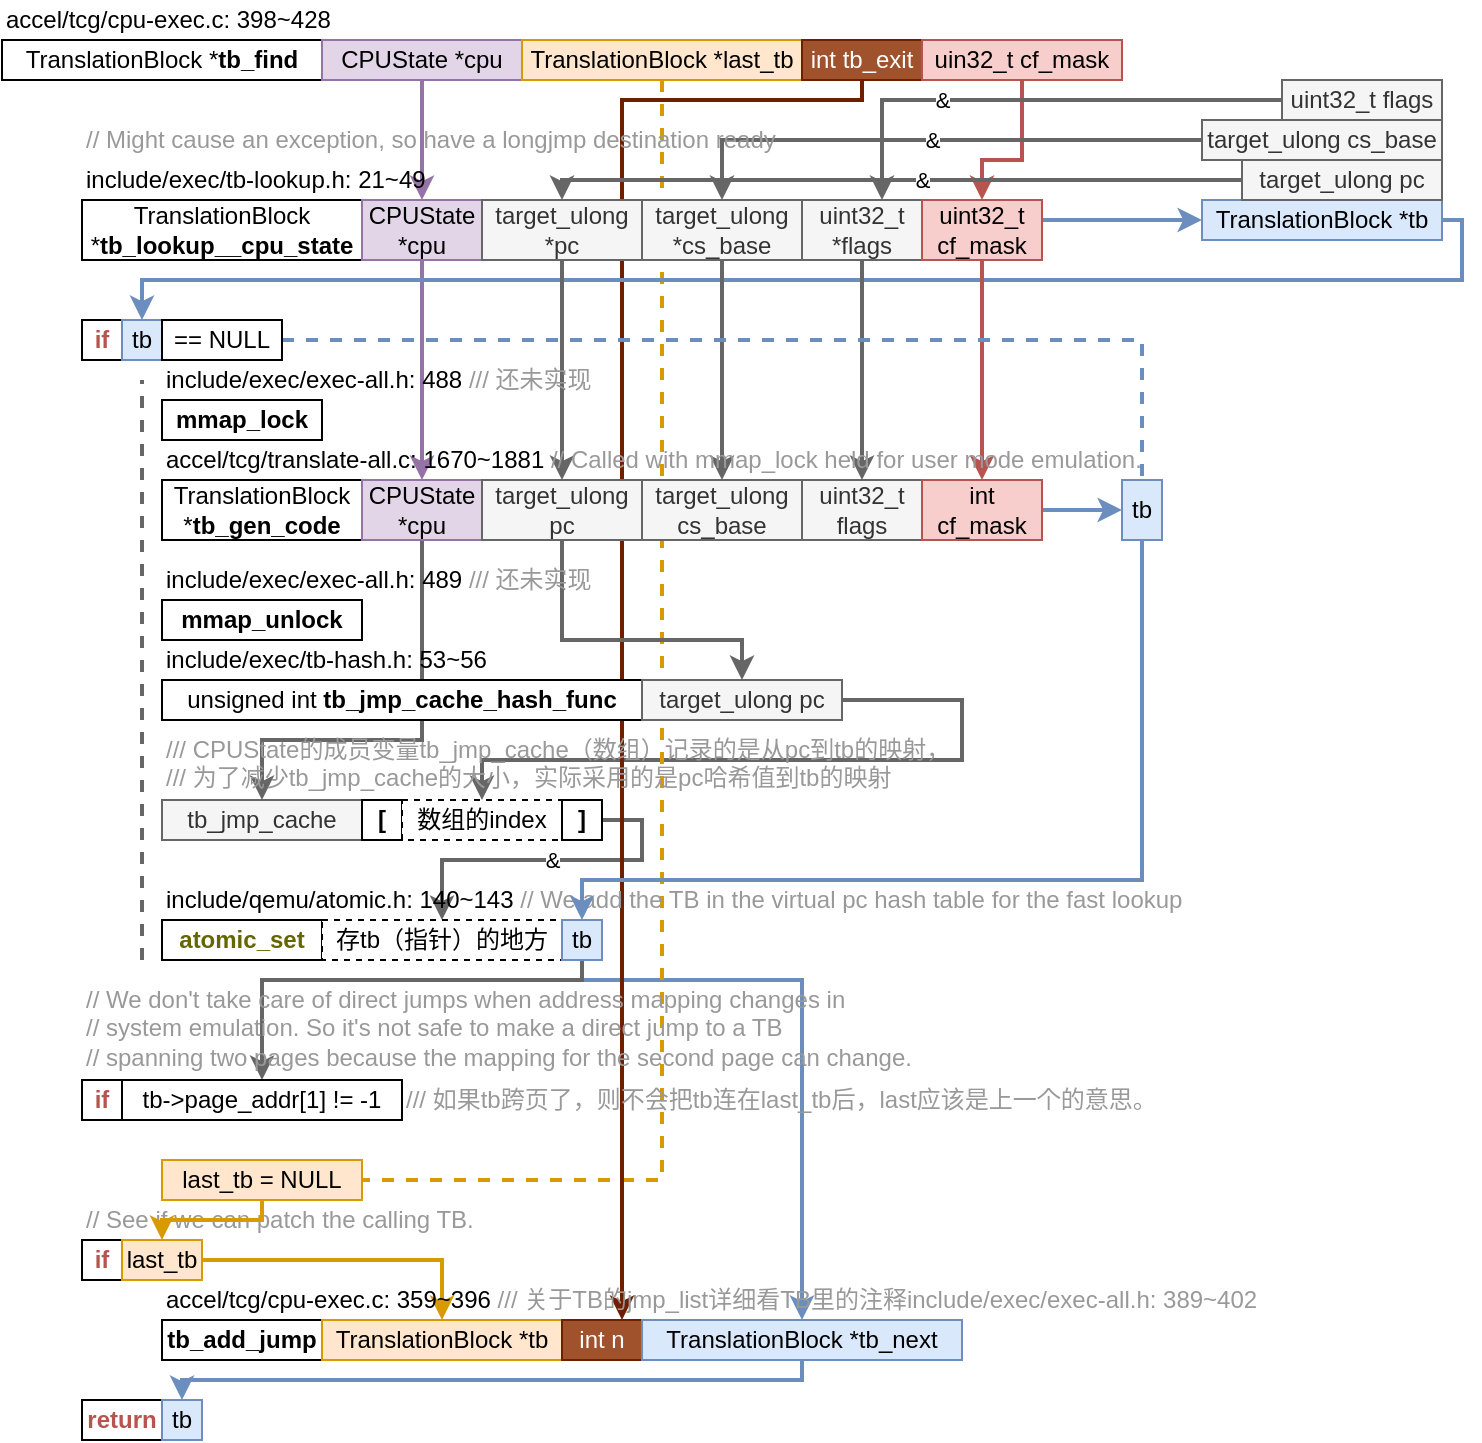 <mxfile version="11.3.0" type="device" pages="1"><diagram id="RA98unmi58AZsEXI8GYc" name="Page-1"><mxGraphModel dx="576" dy="355" grid="1" gridSize="10" guides="1" tooltips="1" connect="1" arrows="1" fold="1" page="1" pageScale="1" pageWidth="827" pageHeight="1169" math="0" shadow="0"><root><mxCell id="0"/><mxCell id="1" parent="0"/><mxCell id="c6F9twSt44HNkKoZDa-c-90" style="edgeStyle=orthogonalEdgeStyle;rounded=0;orthogonalLoop=1;jettySize=auto;html=1;endArrow=classic;endFill=1;strokeWidth=2;fillColor=#dae8fc;strokeColor=#6c8ebf;" edge="1" parent="1" source="c6F9twSt44HNkKoZDa-c-51" target="c6F9twSt44HNkKoZDa-c-86"><mxGeometry relative="1" as="geometry"><Array as="points"><mxPoint x="370" y="550"/><mxPoint x="480" y="550"/></Array></mxGeometry></mxCell><mxCell id="c6F9twSt44HNkKoZDa-c-66" value="&amp;amp;" style="edgeStyle=orthogonalEdgeStyle;rounded=0;orthogonalLoop=1;jettySize=auto;html=1;endArrow=classic;endFill=1;strokeWidth=2;fillColor=#f5f5f5;strokeColor=#666666;" edge="1" parent="1" source="c6F9twSt44HNkKoZDa-c-64" target="c6F9twSt44HNkKoZDa-c-50"><mxGeometry relative="1" as="geometry"><Array as="points"><mxPoint x="400" y="470"/><mxPoint x="400" y="490"/><mxPoint x="300" y="490"/></Array></mxGeometry></mxCell><mxCell id="c6F9twSt44HNkKoZDa-c-65" style="edgeStyle=orthogonalEdgeStyle;rounded=0;orthogonalLoop=1;jettySize=auto;html=1;endArrow=classic;endFill=1;strokeWidth=2;fillColor=#f5f5f5;strokeColor=#666666;" edge="1" parent="1" source="c6F9twSt44HNkKoZDa-c-59" target="c6F9twSt44HNkKoZDa-c-63"><mxGeometry relative="1" as="geometry"><Array as="points"><mxPoint x="560" y="410"/><mxPoint x="560" y="440"/><mxPoint x="320" y="440"/></Array></mxGeometry></mxCell><mxCell id="c6F9twSt44HNkKoZDa-c-41" style="edgeStyle=orthogonalEdgeStyle;rounded=0;orthogonalLoop=1;jettySize=auto;html=1;strokeWidth=2;fillColor=#e1d5e7;strokeColor=#9673a6;" edge="1" parent="1" source="c6F9twSt44HNkKoZDa-c-9" target="c6F9twSt44HNkKoZDa-c-35"><mxGeometry relative="1" as="geometry"/></mxCell><mxCell id="c6F9twSt44HNkKoZDa-c-1" value="TranslationBlock *&lt;b&gt;tb_find&lt;/b&gt;" style="rounded=0;whiteSpace=wrap;html=1;" vertex="1" parent="1"><mxGeometry x="80" y="80" width="160" height="20" as="geometry"/></mxCell><mxCell id="c6F9twSt44HNkKoZDa-c-19" style="edgeStyle=orthogonalEdgeStyle;rounded=0;orthogonalLoop=1;jettySize=auto;html=1;strokeWidth=2;fillColor=#e1d5e7;strokeColor=#9673a6;" edge="1" parent="1" source="c6F9twSt44HNkKoZDa-c-2" target="c6F9twSt44HNkKoZDa-c-9"><mxGeometry relative="1" as="geometry"><Array as="points"><mxPoint x="290" y="170"/><mxPoint x="290" y="170"/></Array></mxGeometry></mxCell><mxCell id="c6F9twSt44HNkKoZDa-c-2" value="CPUState *cpu" style="rounded=0;whiteSpace=wrap;html=1;fillColor=#e1d5e7;strokeColor=#9673a6;" vertex="1" parent="1"><mxGeometry x="240" y="80" width="100" height="20" as="geometry"/></mxCell><mxCell id="c6F9twSt44HNkKoZDa-c-79" style="edgeStyle=orthogonalEdgeStyle;rounded=0;orthogonalLoop=1;jettySize=auto;html=1;endArrow=none;endFill=0;strokeWidth=2;fillColor=#ffe6cc;strokeColor=#d79b00;dashed=1;" edge="1" parent="1" source="c6F9twSt44HNkKoZDa-c-3" target="c6F9twSt44HNkKoZDa-c-80"><mxGeometry relative="1" as="geometry"><mxPoint x="410" y="641.026" as="targetPoint"/><Array as="points"><mxPoint x="410" y="650"/></Array></mxGeometry></mxCell><mxCell id="c6F9twSt44HNkKoZDa-c-3" value="TranslationBlock *last_tb" style="rounded=0;whiteSpace=wrap;html=1;fillColor=#ffe6cc;strokeColor=#d79b00;" vertex="1" parent="1"><mxGeometry x="340" y="80" width="140" height="20" as="geometry"/></mxCell><mxCell id="c6F9twSt44HNkKoZDa-c-89" style="edgeStyle=orthogonalEdgeStyle;rounded=0;orthogonalLoop=1;jettySize=auto;html=1;endArrow=classic;endFill=1;strokeWidth=2;fillColor=#a0522d;strokeColor=#6D1F00;" edge="1" parent="1" source="c6F9twSt44HNkKoZDa-c-4" target="c6F9twSt44HNkKoZDa-c-85"><mxGeometry relative="1" as="geometry"><Array as="points"><mxPoint x="510" y="110"/><mxPoint x="390" y="110"/></Array></mxGeometry></mxCell><mxCell id="c6F9twSt44HNkKoZDa-c-4" value="int tb_exit" style="rounded=0;whiteSpace=wrap;html=1;fillColor=#a0522d;strokeColor=#6D1F00;fontColor=#ffffff;" vertex="1" parent="1"><mxGeometry x="480" y="80" width="60" height="20" as="geometry"/></mxCell><mxCell id="c6F9twSt44HNkKoZDa-c-22" style="edgeStyle=orthogonalEdgeStyle;rounded=0;orthogonalLoop=1;jettySize=auto;html=1;strokeWidth=2;fillColor=#f8cecc;strokeColor=#b85450;" edge="1" parent="1" source="c6F9twSt44HNkKoZDa-c-5" target="c6F9twSt44HNkKoZDa-c-13"><mxGeometry relative="1" as="geometry"><Array as="points"><mxPoint x="590" y="140"/><mxPoint x="570" y="140"/></Array></mxGeometry></mxCell><mxCell id="c6F9twSt44HNkKoZDa-c-5" value="uin32_t cf_mask" style="rounded=0;whiteSpace=wrap;html=1;fillColor=#f8cecc;strokeColor=#b85450;" vertex="1" parent="1"><mxGeometry x="540" y="80" width="100" height="20" as="geometry"/></mxCell><mxCell id="c6F9twSt44HNkKoZDa-c-29" style="edgeStyle=orthogonalEdgeStyle;rounded=0;orthogonalLoop=1;jettySize=auto;html=1;strokeWidth=2;fillColor=#dae8fc;strokeColor=#6c8ebf;" edge="1" parent="1" source="c6F9twSt44HNkKoZDa-c-6" target="c6F9twSt44HNkKoZDa-c-27"><mxGeometry relative="1" as="geometry"><Array as="points"><mxPoint x="810" y="170"/><mxPoint x="810" y="200"/><mxPoint x="150" y="200"/></Array></mxGeometry></mxCell><mxCell id="c6F9twSt44HNkKoZDa-c-6" value="TranslationBlock *tb" style="rounded=0;whiteSpace=wrap;html=1;fillColor=#dae8fc;strokeColor=#6c8ebf;" vertex="1" parent="1"><mxGeometry x="680" y="160" width="120" height="20" as="geometry"/></mxCell><mxCell id="c6F9twSt44HNkKoZDa-c-23" value="&amp;amp;" style="edgeStyle=orthogonalEdgeStyle;rounded=0;orthogonalLoop=1;jettySize=auto;html=1;strokeWidth=2;fillColor=#f5f5f5;strokeColor=#666666;" edge="1" parent="1" source="c6F9twSt44HNkKoZDa-c-7" target="c6F9twSt44HNkKoZDa-c-11"><mxGeometry relative="1" as="geometry"><Array as="points"><mxPoint x="440" y="130"/></Array></mxGeometry></mxCell><mxCell id="c6F9twSt44HNkKoZDa-c-7" value="target_ulong cs_base" style="rounded=0;whiteSpace=wrap;html=1;fillColor=#f5f5f5;strokeColor=#666666;fontColor=#333333;" vertex="1" parent="1"><mxGeometry x="680" y="120" width="120" height="20" as="geometry"/></mxCell><mxCell id="c6F9twSt44HNkKoZDa-c-8" value="TranslationBlock *&lt;b&gt;tb_lookup__cpu_state&lt;/b&gt;" style="rounded=0;whiteSpace=wrap;html=1;" vertex="1" parent="1"><mxGeometry x="120" y="160" width="140" height="30" as="geometry"/></mxCell><mxCell id="c6F9twSt44HNkKoZDa-c-9" value="CPUState *cpu" style="rounded=0;whiteSpace=wrap;html=1;fillColor=#e1d5e7;strokeColor=#9673a6;" vertex="1" parent="1"><mxGeometry x="260" y="160" width="60" height="30" as="geometry"/></mxCell><mxCell id="c6F9twSt44HNkKoZDa-c-42" style="edgeStyle=orthogonalEdgeStyle;rounded=0;orthogonalLoop=1;jettySize=auto;html=1;strokeWidth=2;fillColor=#f5f5f5;strokeColor=#666666;" edge="1" parent="1" source="c6F9twSt44HNkKoZDa-c-10" target="c6F9twSt44HNkKoZDa-c-36"><mxGeometry relative="1" as="geometry"/></mxCell><mxCell id="c6F9twSt44HNkKoZDa-c-10" value="target_ulong *pc" style="rounded=0;whiteSpace=wrap;html=1;fillColor=#f5f5f5;strokeColor=#666666;fontColor=#333333;" vertex="1" parent="1"><mxGeometry x="320" y="160" width="80" height="30" as="geometry"/></mxCell><mxCell id="c6F9twSt44HNkKoZDa-c-43" style="edgeStyle=orthogonalEdgeStyle;rounded=0;orthogonalLoop=1;jettySize=auto;html=1;strokeWidth=2;fillColor=#f5f5f5;strokeColor=#666666;" edge="1" parent="1" source="c6F9twSt44HNkKoZDa-c-11" target="c6F9twSt44HNkKoZDa-c-37"><mxGeometry relative="1" as="geometry"/></mxCell><mxCell id="c6F9twSt44HNkKoZDa-c-11" value="target_ulong *cs_base" style="rounded=0;whiteSpace=wrap;html=1;fillColor=#f5f5f5;strokeColor=#666666;fontColor=#333333;" vertex="1" parent="1"><mxGeometry x="400" y="160" width="80" height="30" as="geometry"/></mxCell><mxCell id="c6F9twSt44HNkKoZDa-c-44" style="edgeStyle=orthogonalEdgeStyle;rounded=0;orthogonalLoop=1;jettySize=auto;html=1;strokeWidth=2;fillColor=#f5f5f5;strokeColor=#666666;" edge="1" parent="1" source="c6F9twSt44HNkKoZDa-c-12" target="c6F9twSt44HNkKoZDa-c-38"><mxGeometry relative="1" as="geometry"/></mxCell><mxCell id="c6F9twSt44HNkKoZDa-c-12" value="uint32_t *flags" style="rounded=0;whiteSpace=wrap;html=1;fillColor=#f5f5f5;strokeColor=#666666;fontColor=#333333;" vertex="1" parent="1"><mxGeometry x="480" y="160" width="60" height="30" as="geometry"/></mxCell><mxCell id="c6F9twSt44HNkKoZDa-c-26" style="edgeStyle=orthogonalEdgeStyle;rounded=0;orthogonalLoop=1;jettySize=auto;html=1;strokeWidth=2;fillColor=#dae8fc;strokeColor=#6c8ebf;" edge="1" parent="1" source="c6F9twSt44HNkKoZDa-c-13" target="c6F9twSt44HNkKoZDa-c-6"><mxGeometry relative="1" as="geometry"><Array as="points"><mxPoint x="640" y="170"/><mxPoint x="640" y="170"/></Array></mxGeometry></mxCell><mxCell id="c6F9twSt44HNkKoZDa-c-45" style="edgeStyle=orthogonalEdgeStyle;rounded=0;orthogonalLoop=1;jettySize=auto;html=1;strokeWidth=2;fillColor=#f8cecc;strokeColor=#b85450;" edge="1" parent="1" source="c6F9twSt44HNkKoZDa-c-13" target="c6F9twSt44HNkKoZDa-c-39"><mxGeometry relative="1" as="geometry"/></mxCell><mxCell id="c6F9twSt44HNkKoZDa-c-13" value="uint32_t cf_mask" style="rounded=0;whiteSpace=wrap;html=1;fillColor=#f8cecc;strokeColor=#b85450;" vertex="1" parent="1"><mxGeometry x="540" y="160" width="60" height="30" as="geometry"/></mxCell><mxCell id="c6F9twSt44HNkKoZDa-c-14" value="include/exec/tb-lookup.h: 21~49" style="text;html=1;resizable=0;points=[];autosize=1;align=left;verticalAlign=top;spacingTop=-4;" vertex="1" parent="1"><mxGeometry x="120" y="140" width="190" height="20" as="geometry"/></mxCell><mxCell id="c6F9twSt44HNkKoZDa-c-21" value="&amp;amp;" style="edgeStyle=orthogonalEdgeStyle;rounded=0;orthogonalLoop=1;jettySize=auto;html=1;strokeWidth=2;fillColor=#f5f5f5;strokeColor=#666666;" edge="1" parent="1" source="c6F9twSt44HNkKoZDa-c-15" target="c6F9twSt44HNkKoZDa-c-10"><mxGeometry x="-0.084" relative="1" as="geometry"><Array as="points"><mxPoint x="360" y="150"/></Array><mxPoint as="offset"/></mxGeometry></mxCell><mxCell id="c6F9twSt44HNkKoZDa-c-15" value="target_ulong pc" style="rounded=0;whiteSpace=wrap;html=1;fillColor=#f5f5f5;strokeColor=#666666;fontColor=#333333;" vertex="1" parent="1"><mxGeometry x="700" y="140" width="100" height="20" as="geometry"/></mxCell><mxCell id="c6F9twSt44HNkKoZDa-c-20" value="&amp;amp;" style="edgeStyle=orthogonalEdgeStyle;rounded=0;orthogonalLoop=1;jettySize=auto;html=1;strokeWidth=2;fillColor=#f5f5f5;strokeColor=#666666;" edge="1" parent="1" source="c6F9twSt44HNkKoZDa-c-16" target="c6F9twSt44HNkKoZDa-c-12"><mxGeometry x="0.364" relative="1" as="geometry"><Array as="points"><mxPoint x="520" y="110"/></Array><mxPoint as="offset"/></mxGeometry></mxCell><mxCell id="c6F9twSt44HNkKoZDa-c-16" value="uint32_t flags" style="rounded=0;whiteSpace=wrap;html=1;fillColor=#f5f5f5;strokeColor=#666666;fontColor=#333333;" vertex="1" parent="1"><mxGeometry x="720" y="100" width="80" height="20" as="geometry"/></mxCell><mxCell id="c6F9twSt44HNkKoZDa-c-24" value="&lt;font color=&quot;#999999&quot;&gt;//&amp;nbsp;Might cause an exception, so have a longjmp destination ready&lt;/font&gt;" style="text;html=1;resizable=0;points=[];autosize=1;align=left;verticalAlign=top;spacingTop=-4;" vertex="1" parent="1"><mxGeometry x="120" y="120" width="360" height="20" as="geometry"/></mxCell><mxCell id="c6F9twSt44HNkKoZDa-c-25" value="&lt;b&gt;&lt;font color=&quot;#b85450&quot;&gt;if&lt;/font&gt;&lt;/b&gt;" style="rounded=0;whiteSpace=wrap;html=1;" vertex="1" parent="1"><mxGeometry x="120" y="220" width="20" height="20" as="geometry"/></mxCell><mxCell id="c6F9twSt44HNkKoZDa-c-55" style="edgeStyle=orthogonalEdgeStyle;rounded=0;orthogonalLoop=1;jettySize=auto;html=1;strokeWidth=2;fillColor=#dae8fc;strokeColor=#6c8ebf;endArrow=none;endFill=0;dashed=1;" edge="1" parent="1" source="c6F9twSt44HNkKoZDa-c-27" target="c6F9twSt44HNkKoZDa-c-53"><mxGeometry relative="1" as="geometry"><mxPoint x="480.513" y="270" as="targetPoint"/></mxGeometry></mxCell><mxCell id="c6F9twSt44HNkKoZDa-c-27" value="tb" style="rounded=0;whiteSpace=wrap;html=1;fillColor=#dae8fc;strokeColor=#6c8ebf;" vertex="1" parent="1"><mxGeometry x="140" y="220" width="20" height="20" as="geometry"/></mxCell><mxCell id="c6F9twSt44HNkKoZDa-c-28" value="== NULL" style="rounded=0;whiteSpace=wrap;html=1;" vertex="1" parent="1"><mxGeometry x="160" y="220" width="60" height="20" as="geometry"/></mxCell><mxCell id="c6F9twSt44HNkKoZDa-c-30" value="&lt;b&gt;mmap_lock&lt;/b&gt;" style="rounded=0;whiteSpace=wrap;html=1;" vertex="1" parent="1"><mxGeometry x="160" y="260" width="80" height="20" as="geometry"/></mxCell><mxCell id="c6F9twSt44HNkKoZDa-c-31" value="include/exec/exec-all.h: 488 &lt;font color=&quot;#999999&quot;&gt;/// 还未实现&lt;/font&gt;" style="text;html=1;resizable=0;points=[];autosize=1;align=left;verticalAlign=top;spacingTop=-4;" vertex="1" parent="1"><mxGeometry x="160" y="240" width="230" height="20" as="geometry"/></mxCell><mxCell id="c6F9twSt44HNkKoZDa-c-32" value="TranslationBlock *&lt;b&gt;tb_gen_code&lt;/b&gt;" style="rounded=0;whiteSpace=wrap;html=1;" vertex="1" parent="1"><mxGeometry x="160" y="300" width="100" height="30" as="geometry"/></mxCell><mxCell id="c6F9twSt44HNkKoZDa-c-68" style="edgeStyle=orthogonalEdgeStyle;rounded=0;orthogonalLoop=1;jettySize=auto;html=1;endArrow=classic;endFill=1;strokeWidth=2;fillColor=#f5f5f5;strokeColor=#666666;" edge="1" parent="1" source="c6F9twSt44HNkKoZDa-c-35" target="c6F9twSt44HNkKoZDa-c-61"><mxGeometry relative="1" as="geometry"><Array as="points"><mxPoint x="290" y="430"/><mxPoint x="210" y="430"/></Array></mxGeometry></mxCell><mxCell id="c6F9twSt44HNkKoZDa-c-35" value="CPUState *cpu" style="rounded=0;whiteSpace=wrap;html=1;fillColor=#e1d5e7;strokeColor=#9673a6;" vertex="1" parent="1"><mxGeometry x="260" y="300" width="60" height="30" as="geometry"/></mxCell><mxCell id="c6F9twSt44HNkKoZDa-c-60" style="edgeStyle=orthogonalEdgeStyle;rounded=0;orthogonalLoop=1;jettySize=auto;html=1;endArrow=classic;endFill=1;strokeWidth=2;fillColor=#f5f5f5;strokeColor=#666666;" edge="1" parent="1" source="c6F9twSt44HNkKoZDa-c-36" target="c6F9twSt44HNkKoZDa-c-59"><mxGeometry relative="1" as="geometry"><Array as="points"><mxPoint x="360" y="380"/><mxPoint x="450" y="380"/></Array></mxGeometry></mxCell><mxCell id="c6F9twSt44HNkKoZDa-c-36" value="target_ulong pc" style="rounded=0;whiteSpace=wrap;html=1;fillColor=#f5f5f5;strokeColor=#666666;fontColor=#333333;" vertex="1" parent="1"><mxGeometry x="320" y="300" width="80" height="30" as="geometry"/></mxCell><mxCell id="c6F9twSt44HNkKoZDa-c-37" value="target_ulong cs_base" style="rounded=0;whiteSpace=wrap;html=1;fillColor=#f5f5f5;strokeColor=#666666;fontColor=#333333;" vertex="1" parent="1"><mxGeometry x="400" y="300" width="80" height="30" as="geometry"/></mxCell><mxCell id="c6F9twSt44HNkKoZDa-c-38" value="uint32_t flags" style="rounded=0;whiteSpace=wrap;html=1;fillColor=#f5f5f5;strokeColor=#666666;fontColor=#333333;" vertex="1" parent="1"><mxGeometry x="480" y="300" width="60" height="30" as="geometry"/></mxCell><mxCell id="c6F9twSt44HNkKoZDa-c-54" style="edgeStyle=orthogonalEdgeStyle;rounded=0;orthogonalLoop=1;jettySize=auto;html=1;strokeWidth=2;fillColor=#dae8fc;strokeColor=#6c8ebf;" edge="1" parent="1" source="c6F9twSt44HNkKoZDa-c-39" target="c6F9twSt44HNkKoZDa-c-53"><mxGeometry relative="1" as="geometry"/></mxCell><mxCell id="c6F9twSt44HNkKoZDa-c-39" value="int cf_mask" style="rounded=0;whiteSpace=wrap;html=1;fillColor=#f8cecc;strokeColor=#b85450;" vertex="1" parent="1"><mxGeometry x="540" y="300" width="60" height="30" as="geometry"/></mxCell><mxCell id="c6F9twSt44HNkKoZDa-c-40" value="accel/tcg/translate-all.c: 1670~1881 &lt;font color=&quot;#999999&quot;&gt;// Called with mmap_lock held for user mode emulation.&lt;/font&gt;" style="text;html=1;resizable=0;points=[];autosize=1;align=left;verticalAlign=top;spacingTop=-4;" vertex="1" parent="1"><mxGeometry x="160" y="280" width="500" height="20" as="geometry"/></mxCell><mxCell id="c6F9twSt44HNkKoZDa-c-46" value="&lt;b&gt;mmap_unlock&lt;/b&gt;" style="rounded=0;whiteSpace=wrap;html=1;" vertex="1" parent="1"><mxGeometry x="160" y="360" width="100" height="20" as="geometry"/></mxCell><mxCell id="c6F9twSt44HNkKoZDa-c-47" value="include/exec/exec-all.h: 489&amp;nbsp;&lt;font color=&quot;#999999&quot;&gt;/// 还未实现&lt;/font&gt;" style="text;html=1;resizable=0;points=[];autosize=1;align=left;verticalAlign=top;spacingTop=-4;" vertex="1" parent="1"><mxGeometry x="160" y="340" width="230" height="20" as="geometry"/></mxCell><mxCell id="c6F9twSt44HNkKoZDa-c-48" value="&lt;b&gt;&lt;font color=&quot;#666600&quot;&gt;atomic_set&lt;/font&gt;&lt;/b&gt;" style="rounded=0;whiteSpace=wrap;html=1;" vertex="1" parent="1"><mxGeometry x="160" y="520" width="80" height="20" as="geometry"/></mxCell><mxCell id="c6F9twSt44HNkKoZDa-c-49" value="include/qemu/atomic.h: 140~143 &lt;font color=&quot;#999999&quot;&gt;//&amp;nbsp;We add the TB in the virtual pc hash table for the fast lookup&lt;/font&gt;" style="text;html=1;resizable=0;points=[];autosize=1;align=left;verticalAlign=top;spacingTop=-4;" vertex="1" parent="1"><mxGeometry x="160" y="500" width="520" height="20" as="geometry"/></mxCell><mxCell id="c6F9twSt44HNkKoZDa-c-50" value="存tb（指针）的地方" style="rounded=0;whiteSpace=wrap;html=1;dashed=1;" vertex="1" parent="1"><mxGeometry x="240" y="520" width="120" height="20" as="geometry"/></mxCell><mxCell id="c6F9twSt44HNkKoZDa-c-77" style="edgeStyle=orthogonalEdgeStyle;rounded=0;orthogonalLoop=1;jettySize=auto;html=1;endArrow=classic;endFill=1;strokeWidth=2;fillColor=#f5f5f5;strokeColor=#666666;" edge="1" parent="1" source="c6F9twSt44HNkKoZDa-c-51" target="c6F9twSt44HNkKoZDa-c-76"><mxGeometry relative="1" as="geometry"><Array as="points"><mxPoint x="370" y="550"/><mxPoint x="210" y="550"/></Array></mxGeometry></mxCell><mxCell id="c6F9twSt44HNkKoZDa-c-51" value="tb" style="rounded=0;whiteSpace=wrap;html=1;fillColor=#dae8fc;strokeColor=#6c8ebf;" vertex="1" parent="1"><mxGeometry x="360" y="520" width="20" height="20" as="geometry"/></mxCell><mxCell id="c6F9twSt44HNkKoZDa-c-56" style="edgeStyle=orthogonalEdgeStyle;rounded=0;orthogonalLoop=1;jettySize=auto;html=1;endArrow=classic;endFill=1;strokeWidth=2;fillColor=#dae8fc;strokeColor=#6c8ebf;" edge="1" parent="1" source="c6F9twSt44HNkKoZDa-c-53" target="c6F9twSt44HNkKoZDa-c-51"><mxGeometry relative="1" as="geometry"><Array as="points"><mxPoint x="650" y="500"/><mxPoint x="370" y="500"/></Array></mxGeometry></mxCell><mxCell id="c6F9twSt44HNkKoZDa-c-53" value="tb" style="rounded=0;whiteSpace=wrap;html=1;fillColor=#dae8fc;strokeColor=#6c8ebf;" vertex="1" parent="1"><mxGeometry x="640" y="300" width="20" height="30" as="geometry"/></mxCell><mxCell id="c6F9twSt44HNkKoZDa-c-57" value="&lt;font color=&quot;#999999&quot;&gt;/// CPUState的成员变量tb_jmp_cache（数组）记录的是从pc到tb的映射，&lt;br&gt;/// 为了减少tb_jmp_cache的大小，实际采用的是pc哈希值到tb的映射&lt;/font&gt;" style="text;html=1;resizable=0;points=[];autosize=1;align=left;verticalAlign=top;spacingTop=-4;" vertex="1" parent="1"><mxGeometry x="160" y="425" width="410" height="30" as="geometry"/></mxCell><mxCell id="c6F9twSt44HNkKoZDa-c-58" value="unsigned int &lt;b&gt;tb_jmp_cache_hash_func&lt;/b&gt;" style="rounded=0;whiteSpace=wrap;html=1;" vertex="1" parent="1"><mxGeometry x="160" y="400" width="240" height="20" as="geometry"/></mxCell><mxCell id="c6F9twSt44HNkKoZDa-c-59" value="target_ulong pc" style="rounded=0;whiteSpace=wrap;html=1;fillColor=#f5f5f5;strokeColor=#666666;fontColor=#333333;" vertex="1" parent="1"><mxGeometry x="400" y="400" width="100" height="20" as="geometry"/></mxCell><mxCell id="c6F9twSt44HNkKoZDa-c-61" value="tb_jmp_cache" style="rounded=0;whiteSpace=wrap;html=1;fillColor=#f5f5f5;strokeColor=#666666;fontColor=#333333;" vertex="1" parent="1"><mxGeometry x="160" y="460" width="100" height="20" as="geometry"/></mxCell><mxCell id="c6F9twSt44HNkKoZDa-c-62" value="&lt;b&gt;[&lt;/b&gt;" style="rounded=0;whiteSpace=wrap;html=1;" vertex="1" parent="1"><mxGeometry x="260" y="460" width="20" height="20" as="geometry"/></mxCell><mxCell id="c6F9twSt44HNkKoZDa-c-63" value="数组的index" style="rounded=0;whiteSpace=wrap;html=1;dashed=1;" vertex="1" parent="1"><mxGeometry x="280" y="460" width="80" height="20" as="geometry"/></mxCell><mxCell id="c6F9twSt44HNkKoZDa-c-64" value="&lt;b&gt;]&lt;/b&gt;" style="rounded=0;whiteSpace=wrap;html=1;" vertex="1" parent="1"><mxGeometry x="360" y="460" width="20" height="20" as="geometry"/></mxCell><mxCell id="c6F9twSt44HNkKoZDa-c-67" value="include/exec/tb-hash.h: 53~56" style="text;html=1;resizable=0;points=[];autosize=1;align=left;verticalAlign=top;spacingTop=-4;" vertex="1" parent="1"><mxGeometry x="160" y="380" width="180" height="20" as="geometry"/></mxCell><mxCell id="c6F9twSt44HNkKoZDa-c-69" value="" style="endArrow=none;dashed=1;html=1;strokeWidth=2;fillColor=#f5f5f5;strokeColor=#666666;" edge="1" parent="1"><mxGeometry width="50" height="50" relative="1" as="geometry"><mxPoint x="150" y="540" as="sourcePoint"/><mxPoint x="150" y="250" as="targetPoint"/></mxGeometry></mxCell><mxCell id="c6F9twSt44HNkKoZDa-c-70" value="&lt;b&gt;tb_add_jump&lt;/b&gt;" style="rounded=0;whiteSpace=wrap;html=1;" vertex="1" parent="1"><mxGeometry x="160" y="720" width="80" height="20" as="geometry"/></mxCell><mxCell id="c6F9twSt44HNkKoZDa-c-71" value="&lt;font color=&quot;#999999&quot;&gt;//&amp;nbsp;We don't take care of direct jumps when address mapping changes in&lt;br&gt;// system emulation. So it's not safe to make a direct jump to a TB&lt;br&gt;// spanning two pages because the mapping for the second page can change.&lt;/font&gt;" style="text;html=1;resizable=0;points=[];autosize=1;align=left;verticalAlign=top;spacingTop=-4;" vertex="1" parent="1"><mxGeometry x="120" y="550" width="430" height="40" as="geometry"/></mxCell><mxCell id="c6F9twSt44HNkKoZDa-c-72" value="accel/tcg/cpu-exec.c: 398~428" style="text;html=1;resizable=0;points=[];autosize=1;align=left;verticalAlign=top;spacingTop=-4;" vertex="1" parent="1"><mxGeometry x="80" y="60" width="180" height="20" as="geometry"/></mxCell><mxCell id="c6F9twSt44HNkKoZDa-c-74" value="&lt;font color=&quot;#999999&quot;&gt;// See if we can patch the calling TB.&lt;/font&gt;" style="text;html=1;resizable=0;points=[];autosize=1;align=left;verticalAlign=top;spacingTop=-4;" vertex="1" parent="1"><mxGeometry x="120" y="660" width="210" height="20" as="geometry"/></mxCell><mxCell id="c6F9twSt44HNkKoZDa-c-75" value="&lt;b&gt;&lt;font color=&quot;#b85450&quot;&gt;if&lt;/font&gt;&lt;/b&gt;" style="rounded=0;whiteSpace=wrap;html=1;" vertex="1" parent="1"><mxGeometry x="120" y="600" width="20" height="20" as="geometry"/></mxCell><mxCell id="c6F9twSt44HNkKoZDa-c-76" value="tb-&amp;gt;page_addr[1] != -1" style="rounded=0;whiteSpace=wrap;html=1;" vertex="1" parent="1"><mxGeometry x="140" y="600" width="140" height="20" as="geometry"/></mxCell><mxCell id="c6F9twSt44HNkKoZDa-c-78" value="&lt;font color=&quot;#999999&quot;&gt;/// 如果tb跨页了，则不会把tb连在&lt;/font&gt;&lt;span style=&quot;color: rgb(153 , 153 , 153)&quot;&gt;last_&lt;/span&gt;&lt;font color=&quot;#999999&quot;&gt;tb后，last应该是上一个的意思。&lt;/font&gt;" style="text;html=1;resizable=0;points=[];autosize=1;align=left;verticalAlign=top;spacingTop=-4;" vertex="1" parent="1"><mxGeometry x="280" y="600" width="390" height="20" as="geometry"/></mxCell><mxCell id="c6F9twSt44HNkKoZDa-c-83" style="edgeStyle=orthogonalEdgeStyle;rounded=0;orthogonalLoop=1;jettySize=auto;html=1;endArrow=classic;endFill=1;strokeWidth=2;fillColor=#ffe6cc;strokeColor=#d79b00;" edge="1" parent="1" source="c6F9twSt44HNkKoZDa-c-80" target="c6F9twSt44HNkKoZDa-c-82"><mxGeometry relative="1" as="geometry"><Array as="points"><mxPoint x="210" y="670"/><mxPoint x="160" y="670"/></Array></mxGeometry></mxCell><mxCell id="c6F9twSt44HNkKoZDa-c-80" value="last_tb = NULL" style="rounded=0;whiteSpace=wrap;html=1;fillColor=#ffe6cc;strokeColor=#d79b00;" vertex="1" parent="1"><mxGeometry x="160" y="640" width="100" height="20" as="geometry"/></mxCell><mxCell id="c6F9twSt44HNkKoZDa-c-81" value="&lt;b&gt;&lt;font color=&quot;#b85450&quot;&gt;if&lt;/font&gt;&lt;/b&gt;" style="rounded=0;whiteSpace=wrap;html=1;" vertex="1" parent="1"><mxGeometry x="120" y="680" width="20" height="20" as="geometry"/></mxCell><mxCell id="c6F9twSt44HNkKoZDa-c-88" style="edgeStyle=orthogonalEdgeStyle;rounded=0;orthogonalLoop=1;jettySize=auto;html=1;endArrow=classic;endFill=1;strokeWidth=2;fillColor=#ffe6cc;strokeColor=#d79b00;" edge="1" parent="1" source="c6F9twSt44HNkKoZDa-c-82" target="c6F9twSt44HNkKoZDa-c-84"><mxGeometry relative="1" as="geometry"><Array as="points"><mxPoint x="300" y="690"/></Array></mxGeometry></mxCell><mxCell id="c6F9twSt44HNkKoZDa-c-82" value="last_tb" style="rounded=0;whiteSpace=wrap;html=1;fillColor=#ffe6cc;strokeColor=#d79b00;" vertex="1" parent="1"><mxGeometry x="140" y="680" width="40" height="20" as="geometry"/></mxCell><mxCell id="c6F9twSt44HNkKoZDa-c-84" value="TranslationBlock *tb" style="rounded=0;whiteSpace=wrap;html=1;fillColor=#ffe6cc;strokeColor=#d79b00;" vertex="1" parent="1"><mxGeometry x="240" y="720" width="120" height="20" as="geometry"/></mxCell><mxCell id="c6F9twSt44HNkKoZDa-c-85" value="int n" style="rounded=0;whiteSpace=wrap;html=1;fillColor=#a0522d;strokeColor=#6D1F00;fontColor=#ffffff;" vertex="1" parent="1"><mxGeometry x="360" y="720" width="40" height="20" as="geometry"/></mxCell><mxCell id="c6F9twSt44HNkKoZDa-c-93" style="edgeStyle=orthogonalEdgeStyle;rounded=0;orthogonalLoop=1;jettySize=auto;html=1;endArrow=classic;endFill=1;strokeWidth=2;fillColor=#dae8fc;strokeColor=#6c8ebf;" edge="1" parent="1" source="c6F9twSt44HNkKoZDa-c-86" target="c6F9twSt44HNkKoZDa-c-92"><mxGeometry relative="1" as="geometry"><Array as="points"><mxPoint x="480" y="750"/><mxPoint x="170" y="750"/></Array></mxGeometry></mxCell><mxCell id="c6F9twSt44HNkKoZDa-c-86" value="TranslationBlock *tb_next" style="rounded=0;whiteSpace=wrap;html=1;fillColor=#dae8fc;strokeColor=#6c8ebf;" vertex="1" parent="1"><mxGeometry x="400" y="720" width="160" height="20" as="geometry"/></mxCell><mxCell id="c6F9twSt44HNkKoZDa-c-87" value="accel/tcg/cpu-exec.c: 359~396&amp;nbsp;&lt;span style=&quot;color: rgb(153 , 153 , 153)&quot;&gt;/// 关于TB的jmp_list详细看TB里的注释include/exec/exec-all.h: 389~402&lt;/span&gt;" style="text;html=1;resizable=0;points=[];autosize=1;align=left;verticalAlign=top;spacingTop=-4;" vertex="1" parent="1"><mxGeometry x="160" y="700" width="560" height="20" as="geometry"/></mxCell><mxCell id="c6F9twSt44HNkKoZDa-c-91" value="&lt;b&gt;&lt;font color=&quot;#b85450&quot;&gt;return&lt;/font&gt;&lt;/b&gt;" style="rounded=0;whiteSpace=wrap;html=1;" vertex="1" parent="1"><mxGeometry x="120" y="760" width="40" height="20" as="geometry"/></mxCell><mxCell id="c6F9twSt44HNkKoZDa-c-92" value="tb" style="rounded=0;whiteSpace=wrap;html=1;fillColor=#dae8fc;strokeColor=#6c8ebf;" vertex="1" parent="1"><mxGeometry x="160" y="760" width="20" height="20" as="geometry"/></mxCell></root></mxGraphModel></diagram></mxfile>